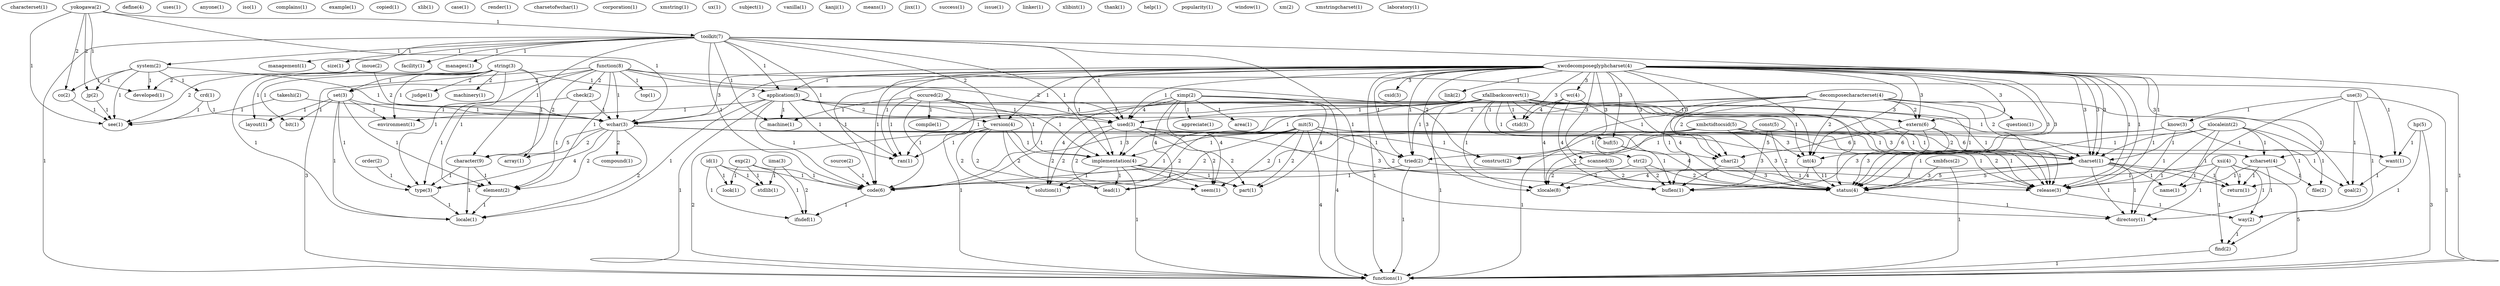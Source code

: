 digraph G {
  characterset [ label="characterset(1)" ];
  yokogawa [ label="yokogawa(2)" ];
  toolkit [ label="toolkit(7)" ];
  developed [ label="developed(1)" ];
  wchar [ label="wchar(3)" ];
  jp [ label="jp(2)" ];
  co [ label="co(2)" ];
  see [ label="see(1)" ];
  define [ label="define(4)" ];
  exp [ label="exp(2)" ];
  look [ label="look(1)" ];
  stdlib [ label="stdlib(1)" ];
  code [ label="code(6)" ];
  ifndef [ label="ifndef(1)" ];
  uses [ label="uses(1)" ];
  anyone [ label="anyone(1)" ];
  iso [ label="iso(1)" ];
  complains [ label="complains(1)" ];
  example [ label="example(1)" ];
  copied [ label="copied(1)" ];
  string [ label="string(3)" ];
  judge [ label="judge(1)" ];
  application [ label="application(3)" ];
  machinery [ label="machinery(1)" ];
  set [ label="set(3)" ];
  layout [ label="layout(1)" ];
  bit [ label="bit(1)" ];
  environment [ label="environment(1)" ];
  array [ label="array(1)" ];
  element [ label="element(2)" ];
  locale [ label="locale(1)" ];
  occured [ label="occured(2)" ];
  machine [ label="machine(1)" ];
  ran [ label="ran(1)" ];
  compile [ label="compile(1)" ];
  used [ label="used(3)" ];
  implementation [ label="implementation(4)" ];
  release [ label="release(3)" ];
  functions [ label="functions(1)" ];
  xlib [ label="xlib(1)" ];
  version [ label="version(4)" ];
  system [ label="system(2)" ];
  management [ label="management(1)" ];
  size [ label="size(1)" ];
  character [ label="character(9)" ];
  facility [ label="facility(1)" ];
  manages [ label="manages(1)" ];
  directory [ label="directory(1)" ];
  const [ label="const(5)" ];
  xcharset [ label="xcharset(4)" ];
  xlocale [ label="xlocale(8)" ];
  status [ label="status(4)" ];
  buflen [ label="buflen(1)" ];
  xwcdecomposeglyphcharset [ label="xwcdecomposeglyphcharset(2)" ];
  csid [ label="csid(3)" ];
  str [ label="str(2)" ];
  scanned [ label="scanned(3)" ];
  charset [ label="charset(5)" ];
  wc [ label="wc(4)" ];
  link [ label="link(2)" ];
  buf [ label="buf(5)" ];
  ctid [ label="ctid(3)" ];
  extern [ label="extern(6)" ];
  char [ label="char(2)" ];
  tried [ label="tried(2)" ];
  int [ label="int(4)" ];
  charset [ label="charset(1)" ];
  case [ label="case(1)" ];
  xlocaleint [ label="xlocaleint(2)" ];
  file [ label="file(2)" ];
  name [ label="name(1)" ];
  return [ label="return(1)" ];
  use [ label="use(3)" ];
  know [ label="know(3)" ];
  way [ label="way(2)" ];
  goal [ label="goal(2)" ];
  render [ label="render(1)" ];
  charsetofwchar [ label="charsetofwchar(1)" ];
  corporation [ label="corporation(1)" ];
  xmstring [ label="xmstring(1)" ];
  ux [ label="ux(1)" ];
  inoue [ label="inoue(2)" ];
  function [ label="function(8)" ];
  top [ label="top(1)" ];
  check [ label="check(2)" ];
  construct [ label="construct(2)" ];
  type [ label="type(3)" ];
  want [ label="want(1)" ];
  subject [ label="subject(1)" ];
  seem [ label="seem(1)" ];
  part [ label="part(1)" ];
  solution [ label="solution(1)" ];
  lead [ label="lead(1)" ];
  id [ label="id(1)" ];
  crd [ label="crd(1)" ];
  source [ label="source(2)" ];
  vanilla [ label="vanilla(1)" ];
  xfallbackconvert [ label="xfallbackconvert(1)" ];
  kanji [ label="kanji(1)" ];
  ximp [ label="ximp(2)" ];
  appreciate [ label="appreciate(1)" ];
  area [ label="area(1)" ];
  means [ label="means(1)" ];
  iima [ label="iima(3)" ];
  jisx [ label="jisx(1)" ];
  mit [ label="mit(5)" ];
  decomposecharacterset [ label="decomposecharacterset(4)" ];
  question [ label="question(1)" ];
  xwcdecomposeglyphcharset [ label="xwcdecomposeglyphcharset(4)" ];
  takeshi [ label="takeshi(2)" ];
  success [ label="success(1)" ];
  issue [ label="issue(1)" ];
  compound [ label="compound(1)" ];
  linker [ label="linker(1)" ];
  xmbctidtocsid [ label="xmbctidtocsid(5)" ];
  xlibint [ label="xlibint(1)" ];
  thank [ label="thank(1)" ];
  help [ label="help(1)" ];
  popularity [ label="popularity(1)" ];
  window [ label="window(1)" ];
  xsi [ label="xsi(4)" ];
  find [ label="find(2)" ];
  xm [ label="xm(2)" ];
  xmbfscs [ label="xmbfscs(2)" ];
  hp [ label="hp(5)" ];
  order [ label="order(2)" ];
  xmstringcharset [ label="xmstringcharset(1)" ];
  laboratory [ label="laboratory(1)" ];
  yokogawa -> toolkit [ label="1" ];
  yokogawa -> developed [ label="1" ];
  yokogawa -> wchar [ label="1" ];
  yokogawa -> jp [ label="2" ];
  yokogawa -> co [ label="2" ];
  yokogawa -> see [ label="1" ];
  exp -> look [ label="1" ];
  exp -> stdlib [ label="1" ];
  exp -> code [ label="1" ];
  exp -> ifndef [ label="1" ];
  string -> judge [ label="2" ];
  string -> application [ label="1" ];
  string -> machinery [ label="2" ];
  string -> set [ label="1" ];
  string -> layout [ label="1" ];
  string -> bit [ label="1" ];
  string -> environment [ label="1" ];
  string -> array [ label="1" ];
  string -> element [ label="1" ];
  string -> locale [ label="1" ];
  occured -> machine [ label="1" ];
  occured -> ran [ label="1" ];
  occured -> compile [ label="1" ];
  occured -> used [ label="1" ];
  occured -> implementation [ label="1" ];
  occured -> release [ label="1" ];
  occured -> code [ label="1" ];
  occured -> functions [ label="1" ];
  toolkit -> application [ label="1" ];
  toolkit -> machine [ label="1" ];
  toolkit -> version [ label="2" ];
  toolkit -> system [ label="1" ];
  toolkit -> ran [ label="1" ];
  toolkit -> used [ label="1" ];
  toolkit -> implementation [ label="1" ];
  toolkit -> management [ label="1" ];
  toolkit -> size [ label="1" ];
  toolkit -> release [ label="1" ];
  toolkit -> character [ label="1" ];
  toolkit -> code [ label="1" ];
  toolkit -> facility [ label="1" ];
  toolkit -> manages [ label="1" ];
  toolkit -> directory [ label="1" ];
  toolkit -> functions [ label="1" ];
  const -> xcharset [ label="2" ];
  const -> xlocale [ label="2" ];
  const -> status [ label="2" ];
  const -> buflen [ label="3" ];
  xwcdecomposeglyphcharset -> csid [ label="3" ];
  xwcdecomposeglyphcharset -> application [ label="1" ];
  xwcdecomposeglyphcharset -> xcharset [ label="3" ];
  xwcdecomposeglyphcharset -> str [ label="3" ];
  xwcdecomposeglyphcharset -> version [ label="1" ];
  xwcdecomposeglyphcharset -> scanned [ label="3" ];
  xwcdecomposeglyphcharset -> charset [ label="3" ];
  xwcdecomposeglyphcharset -> wc [ label="3" ];
  xwcdecomposeglyphcharset -> link [ label="1" ];
  xwcdecomposeglyphcharset -> ran [ label="1" ];
  xwcdecomposeglyphcharset -> used [ label="1" ];
  xwcdecomposeglyphcharset -> xlocale [ label="3" ];
  xwcdecomposeglyphcharset -> buf [ label="3" ];
  xwcdecomposeglyphcharset -> ctid [ label="3" ];
  xwcdecomposeglyphcharset -> implementation [ label="1" ];
  xwcdecomposeglyphcharset -> extern [ label="3" ];
  xwcdecomposeglyphcharset -> char [ label="3" ];
  xwcdecomposeglyphcharset -> wchar [ label="3" ];
  xwcdecomposeglyphcharset -> tried [ label="1" ];
  xwcdecomposeglyphcharset -> int [ label="3" ];
  xwcdecomposeglyphcharset -> release [ label="1" ];
  xwcdecomposeglyphcharset -> code [ label="1" ];
  xwcdecomposeglyphcharset -> charset [ label="3" ];
  xwcdecomposeglyphcharset -> status [ label="3" ];
  xwcdecomposeglyphcharset -> functions [ label="1" ];
  xlocaleint -> xcharset [ label="1" ];
  xlocaleint -> file [ label="1" ];
  xlocaleint -> charset [ label="1" ];
  xlocaleint -> name [ label="1" ];
  xlocaleint -> charset [ label="1" ];
  xlocaleint -> status [ label="1" ];
  xlocaleint -> directory [ label="1" ];
  xlocaleint -> return [ label="1" ];
  application -> machine [ label="1" ];
  application -> version [ label="2" ];
  application -> ran [ label="1" ];
  application -> used [ label="1" ];
  application -> implementation [ label="1" ];
  application -> environment [ label="1" ];
  application -> release [ label="1" ];
  application -> code [ label="1" ];
  application -> functions [ label="1" ];
  application -> locale [ label="1" ];
  xcharset -> file [ label="1" ];
  xcharset -> name [ label="1" ];
  xcharset -> directory [ label="1" ];
  xcharset -> return [ label="1" ];
  use -> know [ label="1" ];
  use -> release [ label="1" ];
  use -> way [ label="1" ];
  use -> functions [ label="1" ];
  use -> goal [ label="1" ];
  str -> xlocale [ label="2" ];
  str -> status [ label="2" ];
  str -> buflen [ label="2" ];
  inoue -> developed [ label="2" ];
  inoue -> wchar [ label="2" ];
  inoue -> see [ label="2" ];
  function -> top [ label="1" ];
  function -> set [ label="2" ];
  function -> used [ label="2" ];
  function -> check [ label="2" ];
  function -> construct [ label="2" ];
  function -> wchar [ label="1" ];
  function -> character [ label="2" ];
  function -> element [ label="1" ];
  function -> type [ label="1" ];
  function -> functions [ label="3" ];
  function -> want [ label="1" ];
  version -> ran [ label="1" ];
  version -> implementation [ label="1" ];
  version -> seem [ label="2" ];
  version -> part [ label="2" ];
  version -> solution [ label="2" ];
  version -> lead [ label="2" ];
  version -> functions [ label="2" ];
  scanned -> xlocale [ label="2" ];
  scanned -> status [ label="2" ];
  id -> look [ label="1" ];
  id -> stdlib [ label="1" ];
  id -> code [ label="1" ];
  id -> ifndef [ label="1" ];
  system -> developed [ label="1" ];
  system -> crd [ label="1" ];
  system -> wchar [ label="1" ];
  system -> jp [ label="1" ];
  system -> co [ label="1" ];
  system -> see [ label="1" ];
  charset -> xlocale [ label="4" ];
  charset -> name [ label="1" ];
  charset -> status [ label="5" ];
  charset -> directory [ label="1" ];
  charset -> return [ label="1" ];
  source -> code [ label="1" ];
  know -> implementation [ label="1" ];
  know -> construct [ label="1" ];
  know -> release [ label="1" ];
  know -> goal [ label="1" ];
  wc -> xlocale [ label="4" ];
  wc -> ctid [ label="4" ];
  wc -> status [ label="4" ];
  wc -> buflen [ label="4" ];
  xfallbackconvert -> ran [ label="1" ];
  xfallbackconvert -> used [ label="1" ];
  xfallbackconvert -> xlocale [ label="1" ];
  xfallbackconvert -> buf [ label="1" ];
  xfallbackconvert -> ctid [ label="1" ];
  xfallbackconvert -> implementation [ label="1" ];
  xfallbackconvert -> extern [ label="1" ];
  xfallbackconvert -> char [ label="1" ];
  xfallbackconvert -> wchar [ label="1" ];
  xfallbackconvert -> tried [ label="1" ];
  xfallbackconvert -> int [ label="1" ];
  xfallbackconvert -> release [ label="1" ];
  xfallbackconvert -> code [ label="1" ];
  xfallbackconvert -> charset [ label="1" ];
  xfallbackconvert -> status [ label="1" ];
  xfallbackconvert -> functions [ label="1" ];
  set -> layout [ label="1" ];
  set -> bit [ label="1" ];
  set -> environment [ label="1" ];
  set -> wchar [ label="1" ];
  set -> element [ label="1" ];
  set -> type [ label="1" ];
  set -> locale [ label="1" ];
  ximp -> appreciate [ label="1" ];
  ximp -> used [ label="4" ];
  ximp -> seem [ label="4" ];
  ximp -> part [ label="4" ];
  ximp -> area [ label="1" ];
  ximp -> release [ label="1" ];
  ximp -> solution [ label="4" ];
  ximp -> lead [ label="4" ];
  ximp -> functions [ label="4" ];
  used -> implementation [ label="3" ];
  used -> construct [ label="1" ];
  used -> seem [ label="2" ];
  used -> part [ label="2" ];
  used -> release [ label="1" ];
  used -> solution [ label="2" ];
  used -> lead [ label="2" ];
  buf -> status [ label="4" ];
  buf -> buflen [ label="1" ];
  check -> wchar [ label="1" ];
  check -> element [ label="1" ];
  check -> type [ label="1" ];
  iima -> stdlib [ label="1" ];
  iima -> ifndef [ label="2" ];
  implementation -> seem [ label="1" ];
  implementation -> part [ label="1" ];
  implementation -> release [ label="1" ];
  implementation -> solution [ label="1" ];
  implementation -> lead [ label="1" ];
  implementation -> functions [ label="1" ];
  mit -> seem [ label="2" ];
  mit -> part [ label="2" ];
  mit -> tried [ label="1" ];
  mit -> release [ label="2" ];
  mit -> solution [ label="2" ];
  mit -> lead [ label="2" ];
  mit -> code [ label="1" ];
  mit -> functions [ label="4" ];
  mit -> want [ label="1" ];
  decomposecharacterset -> extern [ label="2" ];
  decomposecharacterset -> construct [ label="1" ];
  decomposecharacterset -> char [ label="2" ];
  decomposecharacterset -> wchar [ label="2" ];
  decomposecharacterset -> int [ label="2" ];
  decomposecharacterset -> code [ label="1" ];
  decomposecharacterset -> charset [ label="2" ];
  decomposecharacterset -> status [ label="1" ];
  decomposecharacterset -> buflen [ label="1" ];
  decomposecharacterset -> question [ label="1" ];
  decomposecharacterset -> goal [ label="1" ];
  xwcdecomposeglyphcharset -> extern [ label="3" ];
  xwcdecomposeglyphcharset -> char [ label="3" ];
  xwcdecomposeglyphcharset -> wchar [ label="3" ];
  xwcdecomposeglyphcharset -> tried [ label="1" ];
  xwcdecomposeglyphcharset -> int [ label="3" ];
  xwcdecomposeglyphcharset -> release [ label="1" ];
  xwcdecomposeglyphcharset -> code [ label="1" ];
  xwcdecomposeglyphcharset -> charset [ label="3" ];
  xwcdecomposeglyphcharset -> status [ label="3" ];
  xwcdecomposeglyphcharset -> functions [ label="1" ];
  extern -> char [ label="6" ];
  extern -> int [ label="6" ];
  extern -> charset [ label="6" ];
  extern -> status [ label="3" ];
  extern -> buflen [ label="3" ];
  crd -> wchar [ label="1" ];
  crd -> see [ label="1" ];
  takeshi -> wchar [ label="1" ];
  takeshi -> see [ label="1" ];
  char -> status [ label="3" ];
  char -> buflen [ label="2" ];
  wchar -> character [ label="5" ];
  wchar -> compound [ label="2" ];
  wchar -> charset [ label="5" ];
  wchar -> array [ label="2" ];
  wchar -> status [ label="2" ];
  wchar -> element [ label="2" ];
  wchar -> buflen [ label="3" ];
  wchar -> type [ label="4" ];
  wchar -> locale [ label="2" ];
  jp -> see [ label="1" ];
  xmbctidtocsid -> tried [ label="1" ];
  xmbctidtocsid -> int [ label="3" ];
  xmbctidtocsid -> release [ label="1" ];
  xmbctidtocsid -> code [ label="1" ];
  xmbctidtocsid -> charset [ label="3" ];
  xmbctidtocsid -> status [ label="3" ];
  xmbctidtocsid -> functions [ label="1" ];
  tried -> release [ label="1" ];
  tried -> code [ label="1" ];
  tried -> functions [ label="1" ];
  int -> status [ label="11" ];
  int -> buflen [ label="4" ];
  release -> way [ label="1" ];
  character -> element [ label="1" ];
  character -> type [ label="1" ];
  character -> locale [ label="1" ];
  code -> ifndef [ label="1" ];
  charset -> status [ label="5" ];
  charset -> directory [ label="1" ];
  charset -> return [ label="1" ];
  xsi -> way [ label="1" ];
  xsi -> status [ label="1" ];
  xsi -> find [ label="1" ];
  xsi -> directory [ label="1" ];
  xsi -> return [ label="1" ];
  xsi -> functions [ label="5" ];
  xmbfscs -> status [ label="3" ];
  xmbfscs -> functions [ label="1" ];
  way -> find [ label="1" ];
  status -> directory [ label="1" ];
  element -> locale [ label="1" ];
  hp -> find [ label="1" ];
  hp -> functions [ label="3" ];
  hp -> want [ label="1" ];
  order -> type [ label="1" ];
  type -> locale [ label="1" ];
  co -> see [ label="1" ];
  find -> functions [ label="1" ];
  want -> goal [ label="1" ];
}
